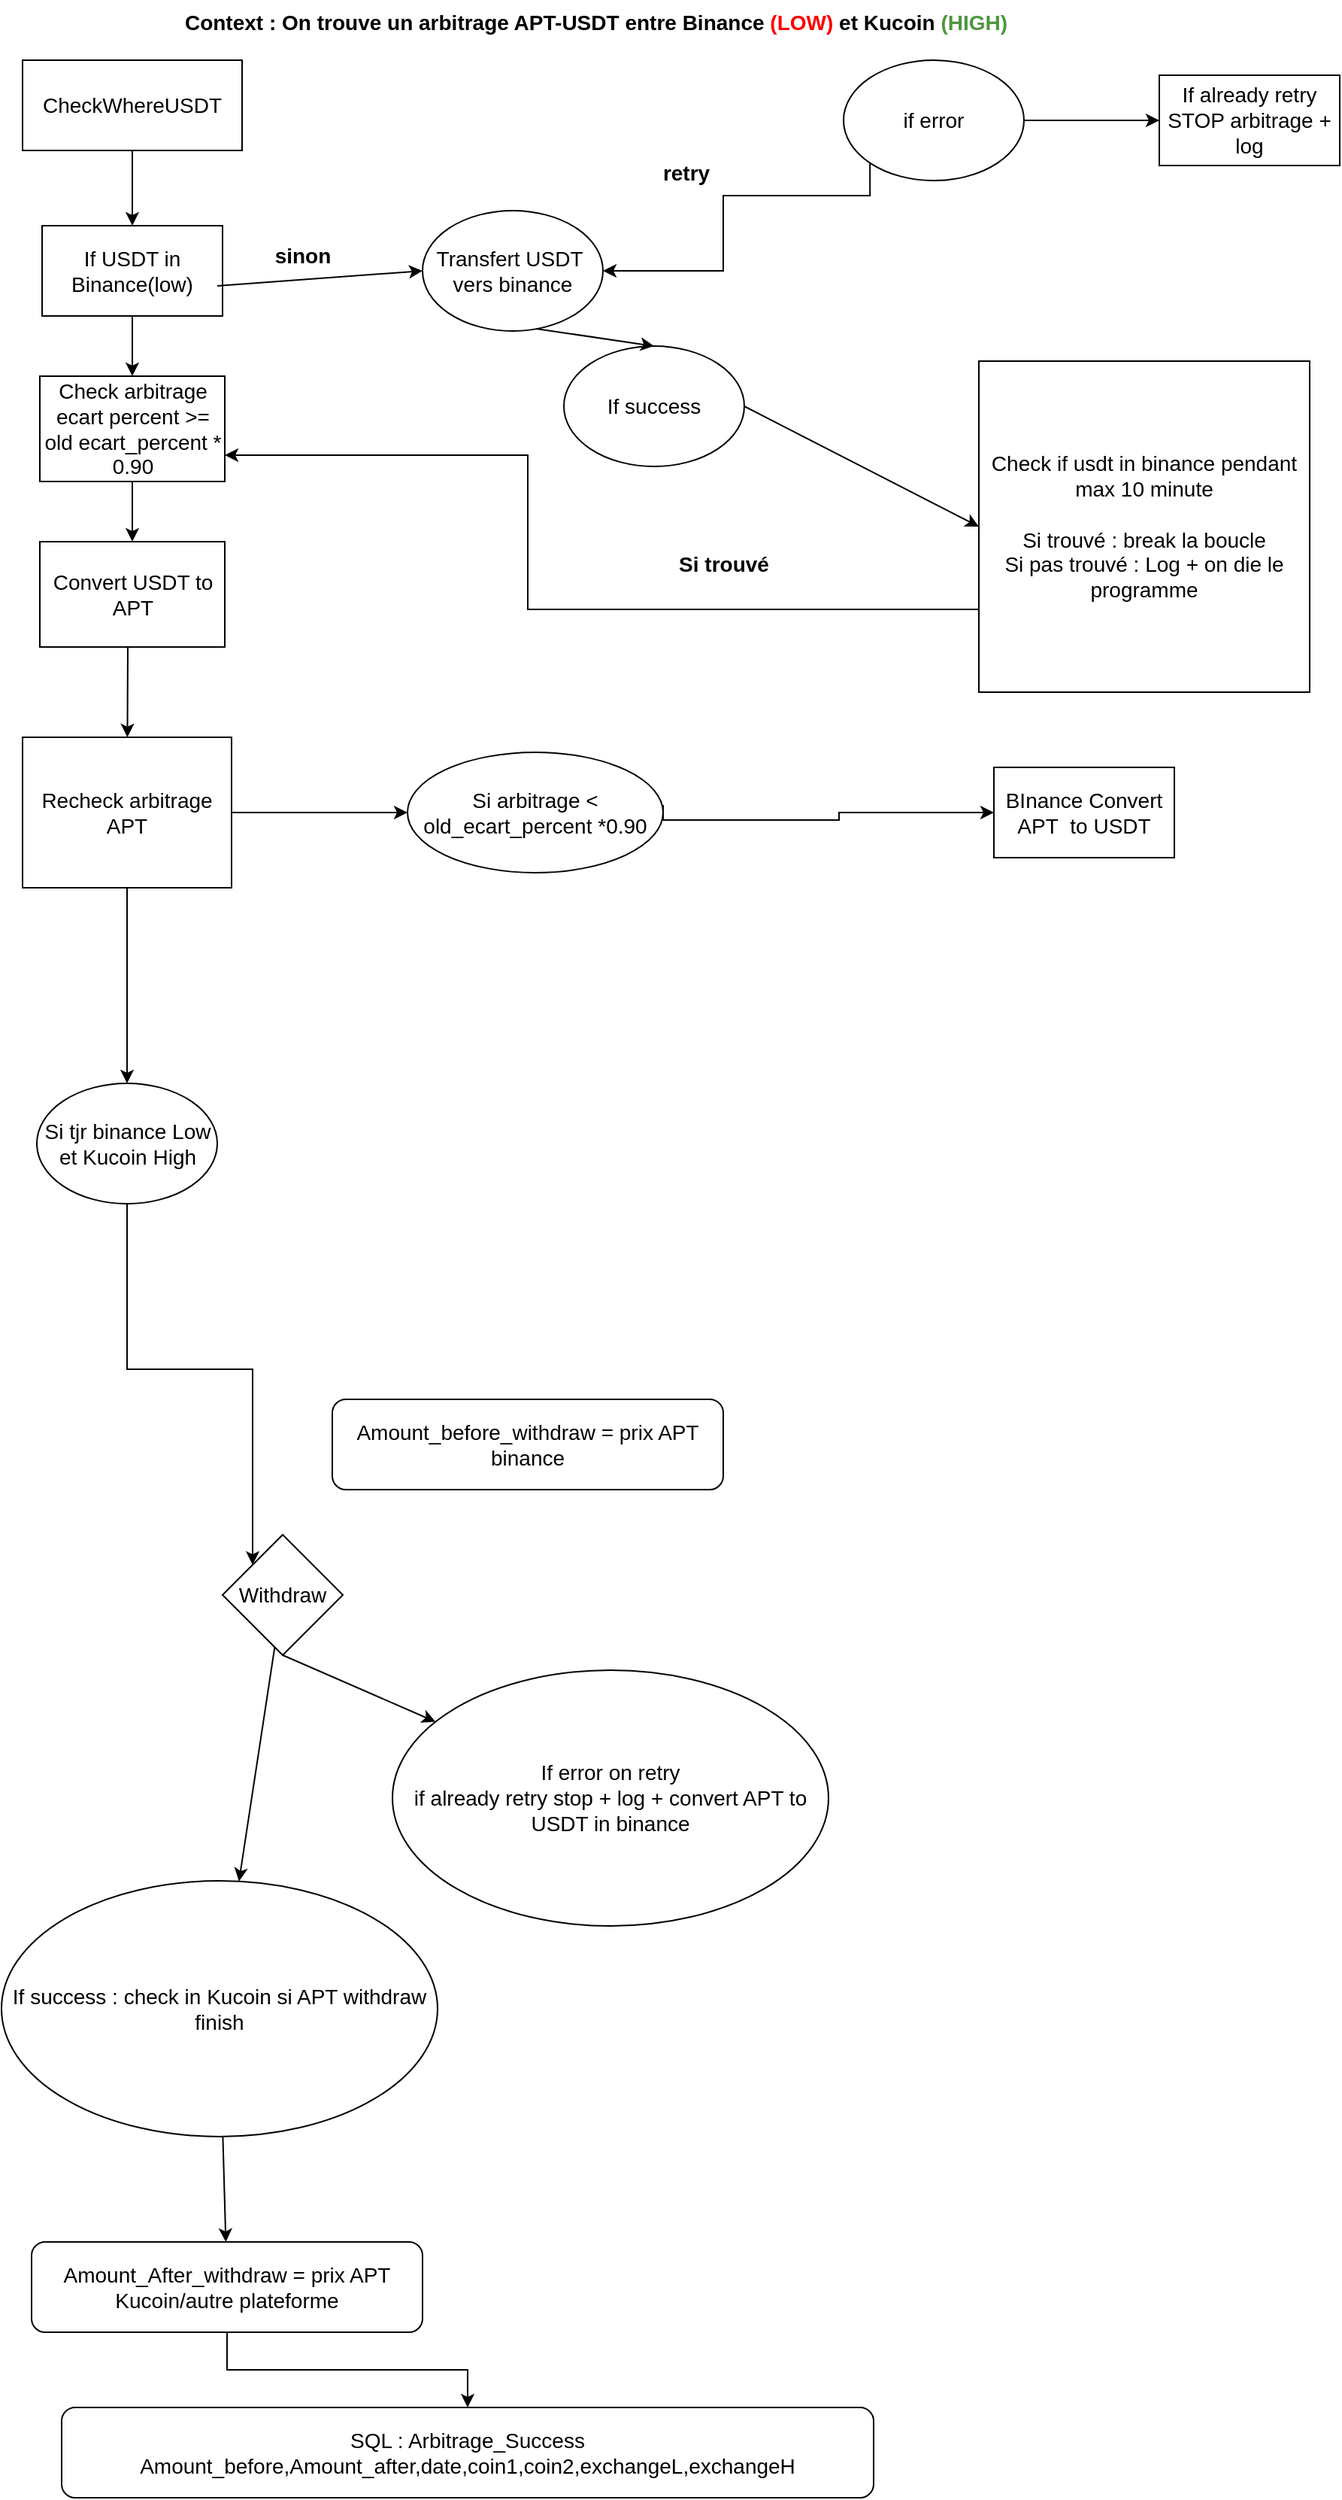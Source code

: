 <mxfile version="20.6.0" type="device"><diagram id="tPfVvKDvUyyFyM9osnaa" name="Page-1"><mxGraphModel dx="957" dy="542" grid="1" gridSize="10" guides="1" tooltips="1" connect="1" arrows="1" fold="1" page="1" pageScale="1" pageWidth="827" pageHeight="1169" math="0" shadow="0"><root><mxCell id="0"/><mxCell id="1" parent="0"/><mxCell id="_x4E4kFh3J1ST65a4tQ9-1" value="&lt;b&gt;&lt;font style=&quot;font-size: 14px;&quot;&gt;Context : On trouve un arbitrage APT-USDT entre Binance &lt;font color=&quot;#ff0000&quot;&gt;(LOW)&lt;/font&gt; et Kucoin &lt;font color=&quot;#4e963f&quot;&gt;(HIGH)&lt;/font&gt;&lt;/font&gt;&lt;/b&gt;" style="text;html=1;align=center;verticalAlign=middle;resizable=0;points=[];autosize=1;strokeColor=none;fillColor=none;" parent="1" vertex="1"><mxGeometry x="150" y="10" width="570" height="30" as="geometry"/></mxCell><mxCell id="_x4E4kFh3J1ST65a4tQ9-2" value="CheckWhereUSDT" style="rounded=0;whiteSpace=wrap;html=1;fontSize=14;" parent="1" vertex="1"><mxGeometry x="54" y="50" width="146" height="60" as="geometry"/></mxCell><mxCell id="_x4E4kFh3J1ST65a4tQ9-11" value="" style="edgeStyle=orthogonalEdgeStyle;rounded=0;orthogonalLoop=1;jettySize=auto;html=1;fontSize=14;fontColor=#4E963F;" parent="1" source="_x4E4kFh3J1ST65a4tQ9-3" target="_x4E4kFh3J1ST65a4tQ9-7" edge="1"><mxGeometry relative="1" as="geometry"/></mxCell><mxCell id="_x4E4kFh3J1ST65a4tQ9-3" value="If USDT in Binance(low)" style="rounded=0;whiteSpace=wrap;html=1;fontSize=14;" parent="1" vertex="1"><mxGeometry x="67" y="160" width="120" height="60" as="geometry"/></mxCell><mxCell id="_x4E4kFh3J1ST65a4tQ9-12" value="" style="edgeStyle=orthogonalEdgeStyle;rounded=0;orthogonalLoop=1;jettySize=auto;html=1;fontSize=14;fontColor=#4E963F;" parent="1" source="_x4E4kFh3J1ST65a4tQ9-7" target="_x4E4kFh3J1ST65a4tQ9-8" edge="1"><mxGeometry relative="1" as="geometry"/></mxCell><mxCell id="_x4E4kFh3J1ST65a4tQ9-7" value="Check arbitrage ecart percent &amp;gt;= old ecart_percent * 0.90" style="rounded=0;whiteSpace=wrap;html=1;fontSize=14;" parent="1" vertex="1"><mxGeometry x="65.5" y="260" width="123" height="70" as="geometry"/></mxCell><mxCell id="_x4E4kFh3J1ST65a4tQ9-8" value="Convert USDT to APT" style="rounded=0;whiteSpace=wrap;html=1;fontSize=14;" parent="1" vertex="1"><mxGeometry x="65.5" y="370" width="123" height="70" as="geometry"/></mxCell><mxCell id="_x4E4kFh3J1ST65a4tQ9-16" value="" style="edgeStyle=orthogonalEdgeStyle;rounded=0;orthogonalLoop=1;jettySize=auto;html=1;fontSize=14;fontColor=#000000;" parent="1" source="_x4E4kFh3J1ST65a4tQ9-9" target="_x4E4kFh3J1ST65a4tQ9-14" edge="1"><mxGeometry relative="1" as="geometry"/></mxCell><mxCell id="_x4E4kFh3J1ST65a4tQ9-21" value="" style="edgeStyle=orthogonalEdgeStyle;rounded=0;orthogonalLoop=1;jettySize=auto;html=1;fontSize=14;fontColor=#000000;" parent="1" source="_x4E4kFh3J1ST65a4tQ9-9" target="_x4E4kFh3J1ST65a4tQ9-20" edge="1"><mxGeometry relative="1" as="geometry"/></mxCell><mxCell id="_x4E4kFh3J1ST65a4tQ9-9" value="Recheck arbitrage APT" style="rounded=0;whiteSpace=wrap;html=1;fontSize=14;" parent="1" vertex="1"><mxGeometry x="54" y="500" width="139" height="100" as="geometry"/></mxCell><mxCell id="_x4E4kFh3J1ST65a4tQ9-10" value="" style="endArrow=classic;html=1;rounded=0;fontSize=14;fontColor=#4E963F;entryX=0.5;entryY=0;entryDx=0;entryDy=0;" parent="1" source="_x4E4kFh3J1ST65a4tQ9-2" target="_x4E4kFh3J1ST65a4tQ9-3" edge="1"><mxGeometry width="50" height="50" relative="1" as="geometry"><mxPoint x="400" y="250" as="sourcePoint"/><mxPoint x="450" y="200" as="targetPoint"/></mxGeometry></mxCell><mxCell id="_x4E4kFh3J1ST65a4tQ9-13" value="" style="endArrow=classic;html=1;rounded=0;fontSize=14;fontColor=#4E963F;" parent="1" target="_x4E4kFh3J1ST65a4tQ9-9" edge="1"><mxGeometry width="50" height="50" relative="1" as="geometry"><mxPoint x="124" y="440" as="sourcePoint"/><mxPoint x="174" y="390" as="targetPoint"/></mxGeometry></mxCell><mxCell id="_x4E4kFh3J1ST65a4tQ9-33" style="edgeStyle=orthogonalEdgeStyle;rounded=0;orthogonalLoop=1;jettySize=auto;html=1;exitX=0.5;exitY=1;exitDx=0;exitDy=0;entryX=0;entryY=0;entryDx=0;entryDy=0;fontSize=14;fontColor=#000000;" parent="1" source="_x4E4kFh3J1ST65a4tQ9-14" target="_x4E4kFh3J1ST65a4tQ9-15" edge="1"><mxGeometry relative="1" as="geometry"/></mxCell><mxCell id="_x4E4kFh3J1ST65a4tQ9-14" value="&lt;font color=&quot;#000000&quot;&gt;Si tjr binance Low et Kucoin High&lt;/font&gt;" style="ellipse;whiteSpace=wrap;html=1;fontSize=14;fontColor=#4E963F;" parent="1" vertex="1"><mxGeometry x="63.5" y="730" width="120" height="80" as="geometry"/></mxCell><mxCell id="_x4E4kFh3J1ST65a4tQ9-15" value="Withdraw" style="rhombus;whiteSpace=wrap;html=1;fontSize=14;fontColor=#000000;" parent="1" vertex="1"><mxGeometry x="187" y="1030" width="80" height="80" as="geometry"/></mxCell><mxCell id="_x4E4kFh3J1ST65a4tQ9-20" value="&lt;font color=&quot;#000000&quot;&gt;Si arbitrage &amp;lt; old_ecart_percent *0.90&lt;br&gt;&lt;/font&gt;" style="ellipse;whiteSpace=wrap;html=1;fontSize=14;fontColor=#4E963F;" parent="1" vertex="1"><mxGeometry x="310" y="510" width="170" height="80" as="geometry"/></mxCell><mxCell id="_x4E4kFh3J1ST65a4tQ9-24" value="BInance Convert APT&amp;nbsp; to USDT" style="rounded=0;whiteSpace=wrap;html=1;fontSize=14;fontColor=#000000;" parent="1" vertex="1"><mxGeometry x="700" y="520" width="120" height="60" as="geometry"/></mxCell><mxCell id="_x4E4kFh3J1ST65a4tQ9-25" value="" style="edgeStyle=orthogonalEdgeStyle;rounded=0;orthogonalLoop=1;jettySize=auto;html=1;fontSize=14;fontColor=#000000;entryX=0;entryY=0.5;entryDx=0;entryDy=0;" parent="1" target="_x4E4kFh3J1ST65a4tQ9-24" edge="1"><mxGeometry relative="1" as="geometry"><mxPoint x="480" y="545" as="sourcePoint"/><mxPoint x="597.0" y="545" as="targetPoint"/><Array as="points"><mxPoint x="480" y="555"/><mxPoint x="597" y="555"/><mxPoint x="597" y="550"/></Array></mxGeometry></mxCell><mxCell id="_x4E4kFh3J1ST65a4tQ9-35" value="" style="endArrow=classic;html=1;rounded=0;fontSize=14;fontColor=#000000;entryX=0;entryY=0.5;entryDx=0;entryDy=0;" parent="1" target="_x4E4kFh3J1ST65a4tQ9-38" edge="1"><mxGeometry width="50" height="50" relative="1" as="geometry"><mxPoint x="183.5" y="200" as="sourcePoint"/><mxPoint x="280" y="200" as="targetPoint"/></mxGeometry></mxCell><mxCell id="_x4E4kFh3J1ST65a4tQ9-36" value="&lt;b&gt;sinon&lt;/b&gt;" style="text;html=1;align=center;verticalAlign=middle;resizable=0;points=[];autosize=1;strokeColor=none;fillColor=none;fontSize=14;fontColor=#000000;" parent="1" vertex="1"><mxGeometry x="210" y="165" width="60" height="30" as="geometry"/></mxCell><mxCell id="_x4E4kFh3J1ST65a4tQ9-38" value="Transfert USDT&amp;nbsp;&lt;br&gt;vers binance" style="ellipse;whiteSpace=wrap;html=1;fontSize=14;fontColor=#000000;" parent="1" vertex="1"><mxGeometry x="320" y="150" width="120" height="80" as="geometry"/></mxCell><mxCell id="_x4E4kFh3J1ST65a4tQ9-41" value="If success" style="ellipse;whiteSpace=wrap;html=1;fontSize=14;fontColor=#000000;" parent="1" vertex="1"><mxGeometry x="414" y="240" width="120" height="80" as="geometry"/></mxCell><mxCell id="_x4E4kFh3J1ST65a4tQ9-49" value="" style="edgeStyle=orthogonalEdgeStyle;rounded=0;orthogonalLoop=1;jettySize=auto;html=1;fontSize=14;fontColor=#000000;" parent="1" source="_x4E4kFh3J1ST65a4tQ9-42" target="_x4E4kFh3J1ST65a4tQ9-48" edge="1"><mxGeometry relative="1" as="geometry"/></mxCell><mxCell id="_x4E4kFh3J1ST65a4tQ9-59" style="edgeStyle=orthogonalEdgeStyle;rounded=0;orthogonalLoop=1;jettySize=auto;html=1;exitX=0;exitY=1;exitDx=0;exitDy=0;fontSize=14;fontColor=#000000;" parent="1" source="_x4E4kFh3J1ST65a4tQ9-42" target="_x4E4kFh3J1ST65a4tQ9-38" edge="1"><mxGeometry relative="1" as="geometry"><Array as="points"><mxPoint x="618" y="140"/><mxPoint x="520" y="140"/><mxPoint x="520" y="190"/></Array></mxGeometry></mxCell><mxCell id="_x4E4kFh3J1ST65a4tQ9-42" value="if error" style="ellipse;whiteSpace=wrap;html=1;fontSize=14;fontColor=#000000;" parent="1" vertex="1"><mxGeometry x="600" y="50" width="120" height="80" as="geometry"/></mxCell><mxCell id="_x4E4kFh3J1ST65a4tQ9-46" value="&lt;b&gt;retry&lt;/b&gt;" style="text;html=1;align=center;verticalAlign=middle;resizable=0;points=[];autosize=1;strokeColor=none;fillColor=none;fontSize=14;fontColor=#000000;" parent="1" vertex="1"><mxGeometry x="470" y="110" width="50" height="30" as="geometry"/></mxCell><mxCell id="_x4E4kFh3J1ST65a4tQ9-48" value="If already retry&lt;br&gt;STOP arbitrage + log" style="whiteSpace=wrap;html=1;fontSize=14;fontColor=#000000;" parent="1" vertex="1"><mxGeometry x="810" y="60" width="120" height="60" as="geometry"/></mxCell><mxCell id="_x4E4kFh3J1ST65a4tQ9-50" value="" style="endArrow=classic;html=1;rounded=0;fontSize=14;fontColor=#000000;exitX=0.63;exitY=0.981;exitDx=0;exitDy=0;exitPerimeter=0;entryX=0.5;entryY=0;entryDx=0;entryDy=0;" parent="1" source="_x4E4kFh3J1ST65a4tQ9-38" target="_x4E4kFh3J1ST65a4tQ9-41" edge="1"><mxGeometry width="50" height="50" relative="1" as="geometry"><mxPoint x="400" y="270" as="sourcePoint"/><mxPoint x="450" y="220" as="targetPoint"/></mxGeometry></mxCell><mxCell id="_x4E4kFh3J1ST65a4tQ9-51" value="" style="endArrow=classic;html=1;rounded=0;fontSize=14;fontColor=#000000;exitX=1;exitY=0.5;exitDx=0;exitDy=0;entryX=0;entryY=0.5;entryDx=0;entryDy=0;" parent="1" source="_x4E4kFh3J1ST65a4tQ9-41" target="_x4E4kFh3J1ST65a4tQ9-52" edge="1"><mxGeometry width="50" height="50" relative="1" as="geometry"><mxPoint x="540" y="280" as="sourcePoint"/><mxPoint x="630" y="270" as="targetPoint"/></mxGeometry></mxCell><mxCell id="_x4E4kFh3J1ST65a4tQ9-56" style="edgeStyle=orthogonalEdgeStyle;rounded=0;orthogonalLoop=1;jettySize=auto;html=1;exitX=0;exitY=0.75;exitDx=0;exitDy=0;entryX=1;entryY=0.75;entryDx=0;entryDy=0;fontSize=14;fontColor=#000000;" parent="1" source="_x4E4kFh3J1ST65a4tQ9-52" target="_x4E4kFh3J1ST65a4tQ9-7" edge="1"><mxGeometry relative="1" as="geometry"><Array as="points"><mxPoint x="390" y="415"/><mxPoint x="390" y="312"/></Array></mxGeometry></mxCell><mxCell id="_x4E4kFh3J1ST65a4tQ9-52" value="Check if usdt in binance pendant max 10 minute&lt;br&gt;&lt;br&gt;Si trouvé : break la boucle&lt;br&gt;Si pas trouvé : Log + on die le programme" style="rounded=0;whiteSpace=wrap;html=1;fontSize=14;fontColor=#000000;" parent="1" vertex="1"><mxGeometry x="690" y="250" width="220" height="220" as="geometry"/></mxCell><mxCell id="_x4E4kFh3J1ST65a4tQ9-58" value="&lt;b&gt;Si trouvé&lt;/b&gt;" style="text;html=1;align=center;verticalAlign=middle;resizable=0;points=[];autosize=1;strokeColor=none;fillColor=none;fontSize=14;fontColor=#000000;" parent="1" vertex="1"><mxGeometry x="480" y="370" width="80" height="30" as="geometry"/></mxCell><mxCell id="_x4E4kFh3J1ST65a4tQ9-67" value="Amount_before_withdraw = prix APT binance" style="rounded=1;whiteSpace=wrap;html=1;fontSize=14;fontColor=#000000;" parent="1" vertex="1"><mxGeometry x="260" y="940" width="260" height="60" as="geometry"/></mxCell><mxCell id="_x4E4kFh3J1ST65a4tQ9-75" style="edgeStyle=orthogonalEdgeStyle;rounded=0;orthogonalLoop=1;jettySize=auto;html=1;exitX=0.5;exitY=1;exitDx=0;exitDy=0;fontSize=14;fontColor=#000000;" parent="1" source="_x4E4kFh3J1ST65a4tQ9-68" target="_x4E4kFh3J1ST65a4tQ9-74" edge="1"><mxGeometry relative="1" as="geometry"/></mxCell><mxCell id="_x4E4kFh3J1ST65a4tQ9-68" value="Amount_After_withdraw = prix APT Kucoin/autre plateforme" style="rounded=1;whiteSpace=wrap;html=1;fontSize=14;fontColor=#000000;" parent="1" vertex="1"><mxGeometry x="60" y="1500" width="260" height="60" as="geometry"/></mxCell><mxCell id="_x4E4kFh3J1ST65a4tQ9-69" value="" style="endArrow=classic;html=1;rounded=0;fontSize=14;fontColor=#000000;exitX=0.5;exitY=1;exitDx=0;exitDy=0;" parent="1" source="_x4E4kFh3J1ST65a4tQ9-15" target="_x4E4kFh3J1ST65a4tQ9-70" edge="1"><mxGeometry width="50" height="50" relative="1" as="geometry"><mxPoint x="390" y="1210" as="sourcePoint"/><mxPoint x="250" y="1150" as="targetPoint"/></mxGeometry></mxCell><mxCell id="_x4E4kFh3J1ST65a4tQ9-70" value="If error on retry&lt;br&gt;if already retry stop + log + convert APT to USDT in binance" style="ellipse;whiteSpace=wrap;html=1;fontSize=14;fontColor=#000000;" parent="1" vertex="1"><mxGeometry x="300" y="1120" width="290" height="170" as="geometry"/></mxCell><mxCell id="_x4E4kFh3J1ST65a4tQ9-71" value="If success : check in Kucoin si APT withdraw finish" style="ellipse;whiteSpace=wrap;html=1;fontSize=14;fontColor=#000000;" parent="1" vertex="1"><mxGeometry x="40" y="1260" width="290" height="170" as="geometry"/></mxCell><mxCell id="_x4E4kFh3J1ST65a4tQ9-72" value="" style="endArrow=classic;html=1;rounded=0;fontSize=14;fontColor=#000000;" parent="1" source="_x4E4kFh3J1ST65a4tQ9-15" target="_x4E4kFh3J1ST65a4tQ9-71" edge="1"><mxGeometry width="50" height="50" relative="1" as="geometry"><mxPoint x="150" y="1150" as="sourcePoint"/><mxPoint x="200" y="1100" as="targetPoint"/></mxGeometry></mxCell><mxCell id="_x4E4kFh3J1ST65a4tQ9-73" value="" style="endArrow=classic;html=1;rounded=0;fontSize=14;fontColor=#000000;" parent="1" source="_x4E4kFh3J1ST65a4tQ9-71" target="_x4E4kFh3J1ST65a4tQ9-68" edge="1"><mxGeometry width="50" height="50" relative="1" as="geometry"><mxPoint x="390" y="1410" as="sourcePoint"/><mxPoint x="440" y="1360" as="targetPoint"/></mxGeometry></mxCell><mxCell id="_x4E4kFh3J1ST65a4tQ9-74" value="SQL : Arbitrage_Success Amount_before,Amount_after,date,coin1,coin2,exchangeL,exchangeH" style="rounded=1;whiteSpace=wrap;html=1;fontSize=14;fontColor=#000000;" parent="1" vertex="1"><mxGeometry x="80" y="1610" width="540" height="60" as="geometry"/></mxCell></root></mxGraphModel></diagram></mxfile>
